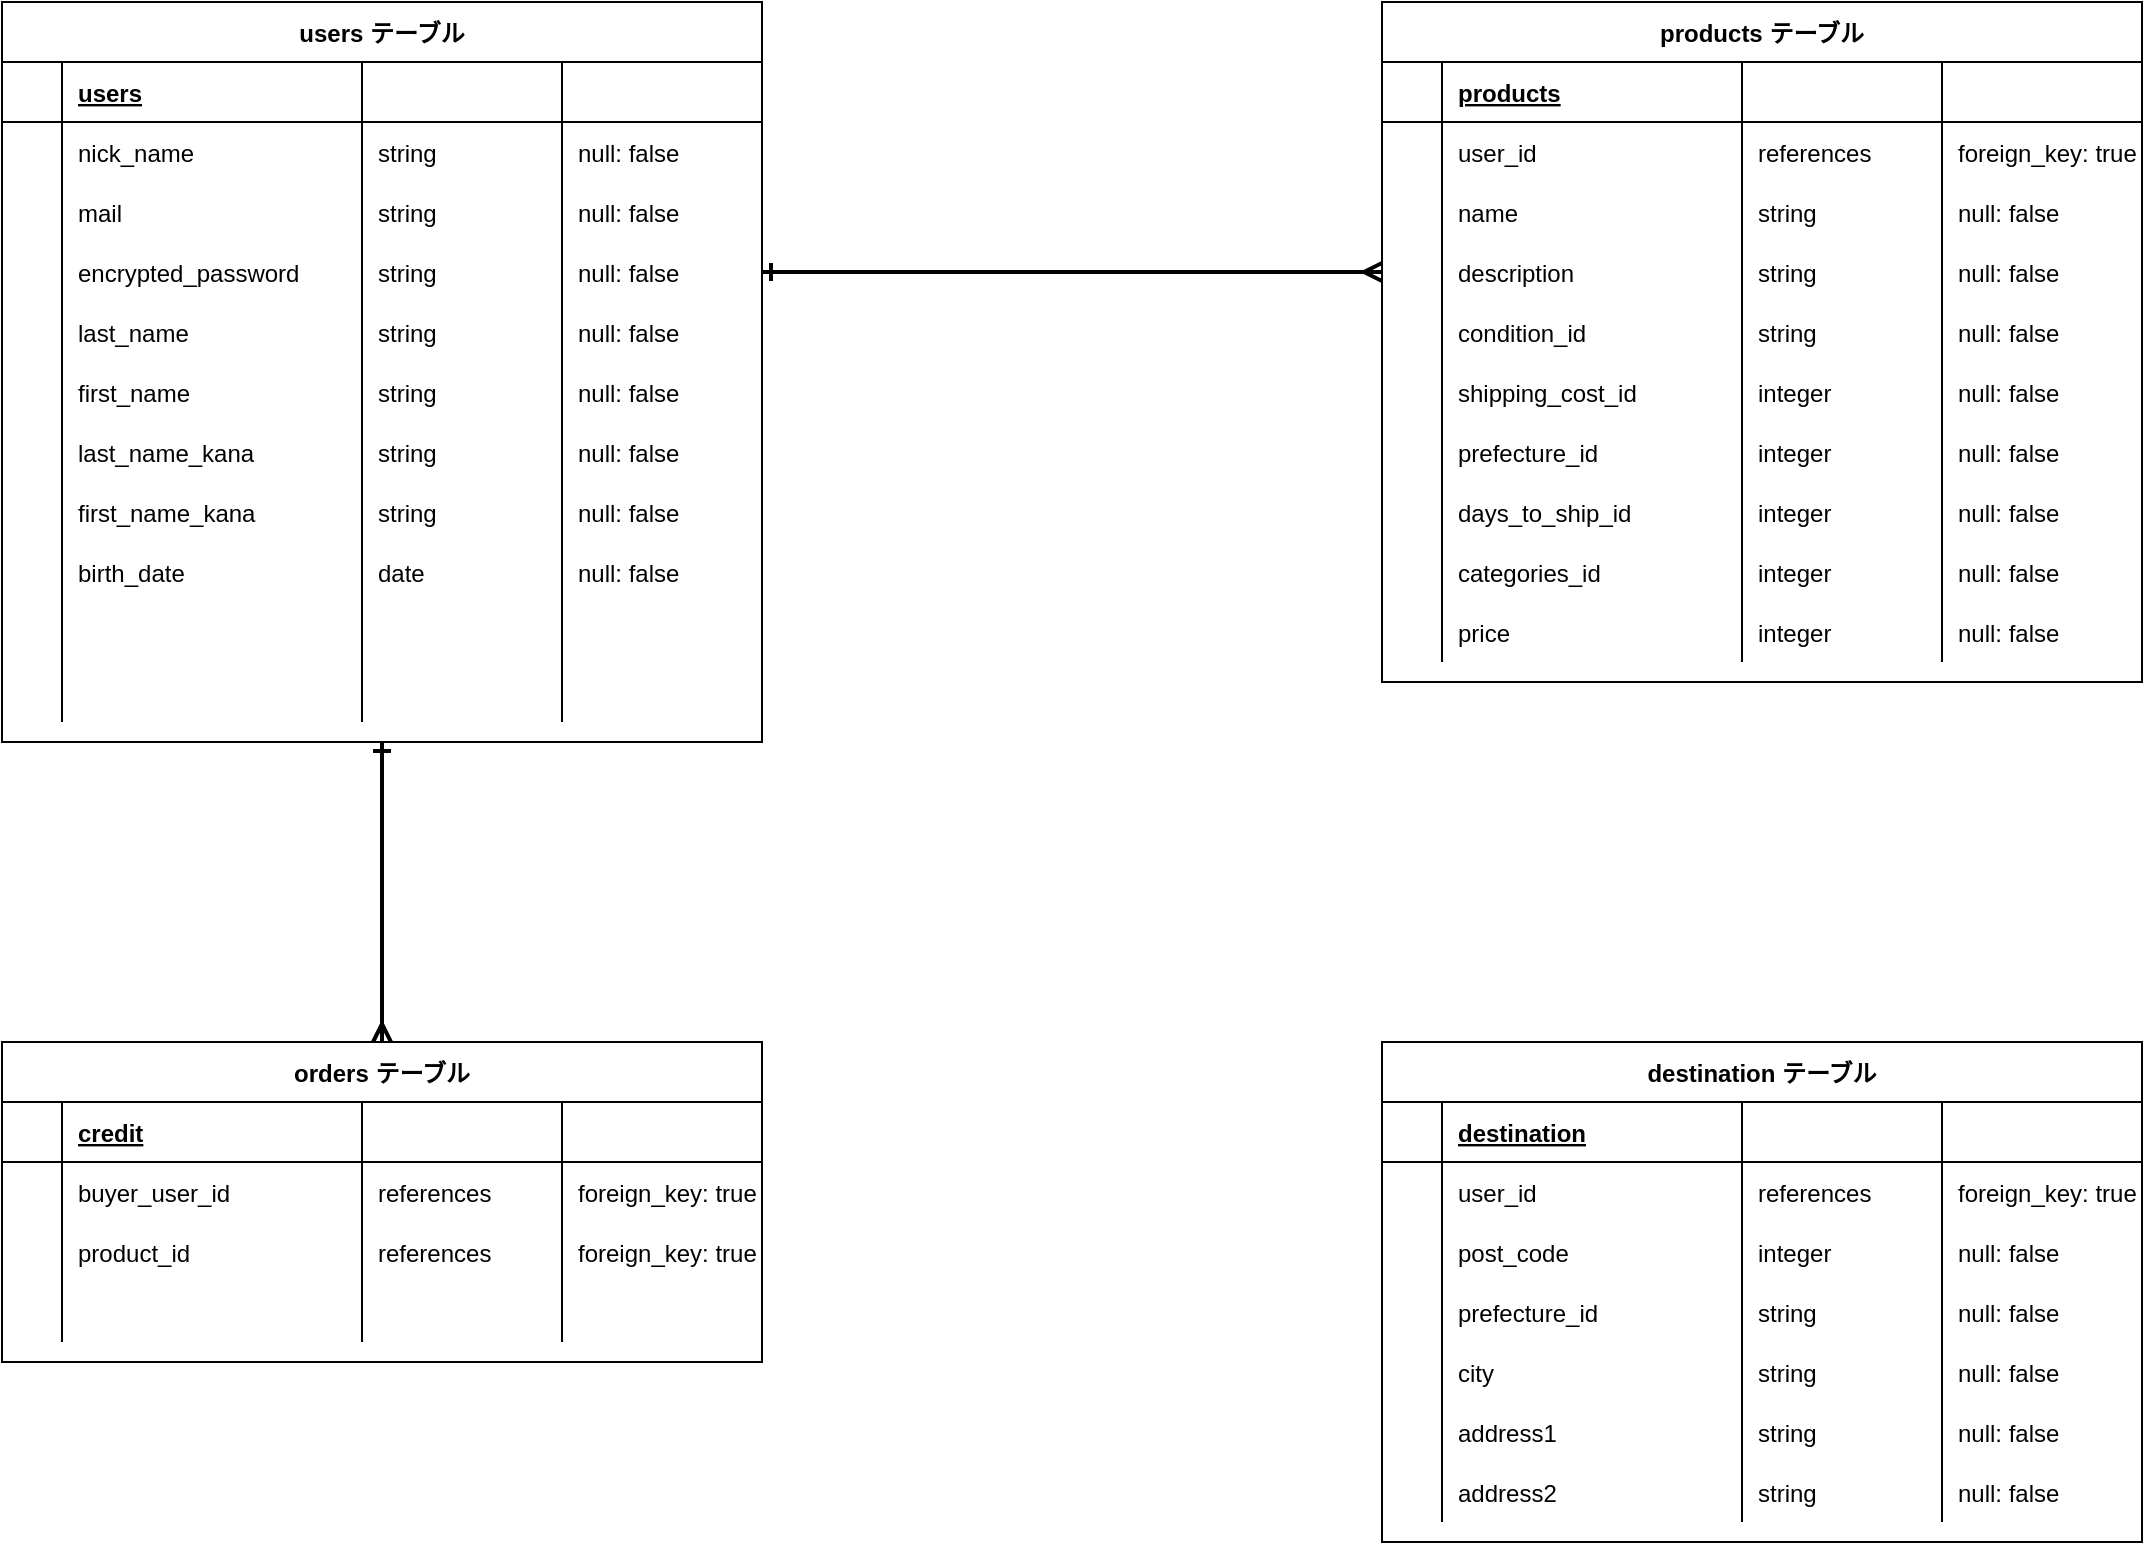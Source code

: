 <mxfile>
    <diagram id="SxjRO-C2FkMTkfSQ5qTe" name="ページ1">
        <mxGraphModel dx="1208" dy="860" grid="1" gridSize="10" guides="1" tooltips="1" connect="1" arrows="1" fold="1" page="1" pageScale="1" pageWidth="827" pageHeight="1169" math="0" shadow="0">
            <root>
                <mxCell id="0"/>
                <mxCell id="1" parent="0"/>
                <mxCell id="294" style="edgeStyle=orthogonalEdgeStyle;rounded=0;orthogonalLoop=1;jettySize=auto;html=1;entryX=0.5;entryY=0;entryDx=0;entryDy=0;startArrow=ERone;startFill=0;endArrow=ERmany;endFill=0;strokeWidth=2;fontColor=#f0f0f0;" edge="1" parent="1" source="59" target="235">
                    <mxGeometry relative="1" as="geometry"/>
                </mxCell>
                <mxCell id="59" value="users テーブル" style="shape=table;startSize=30;container=1;collapsible=1;childLayout=tableLayout;fixedRows=1;rowLines=0;fontStyle=1;align=center;resizeLast=1;" vertex="1" parent="1">
                    <mxGeometry x="40" y="40" width="380" height="370" as="geometry"/>
                </mxCell>
                <mxCell id="60" value="" style="shape=partialRectangle;collapsible=0;dropTarget=0;pointerEvents=0;fillColor=none;top=0;left=0;bottom=1;right=0;points=[[0,0.5],[1,0.5]];portConstraint=eastwest;" vertex="1" parent="59">
                    <mxGeometry y="30" width="380" height="30" as="geometry"/>
                </mxCell>
                <mxCell id="61" value="" style="shape=partialRectangle;connectable=0;fillColor=none;top=0;left=0;bottom=0;right=0;fontStyle=1;overflow=hidden;" vertex="1" parent="60">
                    <mxGeometry width="30" height="30" as="geometry"/>
                </mxCell>
                <mxCell id="62" value="users" style="shape=partialRectangle;connectable=0;fillColor=none;top=0;left=0;bottom=0;right=0;align=left;spacingLeft=6;fontStyle=5;overflow=hidden;" vertex="1" parent="60">
                    <mxGeometry x="30" width="150" height="30" as="geometry"/>
                </mxCell>
                <mxCell id="99" style="shape=partialRectangle;connectable=0;fillColor=none;top=0;left=0;bottom=0;right=0;align=left;spacingLeft=6;fontStyle=5;overflow=hidden;" vertex="1" parent="60">
                    <mxGeometry x="180" width="100" height="30" as="geometry"/>
                </mxCell>
                <mxCell id="112" style="shape=partialRectangle;connectable=0;fillColor=none;top=0;left=0;bottom=0;right=0;align=left;spacingLeft=6;fontStyle=5;overflow=hidden;" vertex="1" parent="60">
                    <mxGeometry x="280" width="100" height="30" as="geometry"/>
                </mxCell>
                <mxCell id="63" value="" style="shape=partialRectangle;collapsible=0;dropTarget=0;pointerEvents=0;fillColor=none;top=0;left=0;bottom=0;right=0;points=[[0,0.5],[1,0.5]];portConstraint=eastwest;" vertex="1" parent="59">
                    <mxGeometry y="60" width="380" height="30" as="geometry"/>
                </mxCell>
                <mxCell id="64" value="" style="shape=partialRectangle;connectable=0;fillColor=none;top=0;left=0;bottom=0;right=0;editable=1;overflow=hidden;" vertex="1" parent="63">
                    <mxGeometry width="30" height="30" as="geometry"/>
                </mxCell>
                <mxCell id="65" value="nick_name" style="shape=partialRectangle;connectable=0;fillColor=none;top=0;left=0;bottom=0;right=0;align=left;spacingLeft=6;overflow=hidden;" vertex="1" parent="63">
                    <mxGeometry x="30" width="150" height="30" as="geometry"/>
                </mxCell>
                <mxCell id="100" value="string" style="shape=partialRectangle;connectable=0;fillColor=none;top=0;left=0;bottom=0;right=0;align=left;spacingLeft=6;overflow=hidden;" vertex="1" parent="63">
                    <mxGeometry x="180" width="100" height="30" as="geometry"/>
                </mxCell>
                <mxCell id="113" value="null: false" style="shape=partialRectangle;connectable=0;fillColor=none;top=0;left=0;bottom=0;right=0;align=left;spacingLeft=6;overflow=hidden;" vertex="1" parent="63">
                    <mxGeometry x="280" width="100" height="30" as="geometry"/>
                </mxCell>
                <mxCell id="66" value="" style="shape=partialRectangle;collapsible=0;dropTarget=0;pointerEvents=0;fillColor=none;top=0;left=0;bottom=0;right=0;points=[[0,0.5],[1,0.5]];portConstraint=eastwest;" vertex="1" parent="59">
                    <mxGeometry y="90" width="380" height="30" as="geometry"/>
                </mxCell>
                <mxCell id="67" value="" style="shape=partialRectangle;connectable=0;fillColor=none;top=0;left=0;bottom=0;right=0;editable=1;overflow=hidden;" vertex="1" parent="66">
                    <mxGeometry width="30" height="30" as="geometry"/>
                </mxCell>
                <mxCell id="68" value="mail" style="shape=partialRectangle;connectable=0;fillColor=none;top=0;left=0;bottom=0;right=0;align=left;spacingLeft=6;overflow=hidden;" vertex="1" parent="66">
                    <mxGeometry x="30" width="150" height="30" as="geometry"/>
                </mxCell>
                <mxCell id="101" value="string" style="shape=partialRectangle;connectable=0;fillColor=none;top=0;left=0;bottom=0;right=0;align=left;spacingLeft=6;overflow=hidden;" vertex="1" parent="66">
                    <mxGeometry x="180" width="100" height="30" as="geometry"/>
                </mxCell>
                <mxCell id="114" value="null: false" style="shape=partialRectangle;connectable=0;fillColor=none;top=0;left=0;bottom=0;right=0;align=left;spacingLeft=6;overflow=hidden;" vertex="1" parent="66">
                    <mxGeometry x="280" width="100" height="30" as="geometry"/>
                </mxCell>
                <mxCell id="69" value="" style="shape=partialRectangle;collapsible=0;dropTarget=0;pointerEvents=0;fillColor=none;top=0;left=0;bottom=0;right=0;points=[[0,0.5],[1,0.5]];portConstraint=eastwest;" vertex="1" parent="59">
                    <mxGeometry y="120" width="380" height="30" as="geometry"/>
                </mxCell>
                <mxCell id="70" value="" style="shape=partialRectangle;connectable=0;fillColor=none;top=0;left=0;bottom=0;right=0;editable=1;overflow=hidden;" vertex="1" parent="69">
                    <mxGeometry width="30" height="30" as="geometry"/>
                </mxCell>
                <mxCell id="71" value="encrypted_password" style="shape=partialRectangle;connectable=0;fillColor=none;top=0;left=0;bottom=0;right=0;align=left;spacingLeft=6;overflow=hidden;" vertex="1" parent="69">
                    <mxGeometry x="30" width="150" height="30" as="geometry"/>
                </mxCell>
                <mxCell id="102" value="string" style="shape=partialRectangle;connectable=0;fillColor=none;top=0;left=0;bottom=0;right=0;align=left;spacingLeft=6;overflow=hidden;" vertex="1" parent="69">
                    <mxGeometry x="180" width="100" height="30" as="geometry"/>
                </mxCell>
                <mxCell id="115" value="null: false" style="shape=partialRectangle;connectable=0;fillColor=none;top=0;left=0;bottom=0;right=0;align=left;spacingLeft=6;overflow=hidden;" vertex="1" parent="69">
                    <mxGeometry x="280" width="100" height="30" as="geometry"/>
                </mxCell>
                <mxCell id="72" style="shape=partialRectangle;collapsible=0;dropTarget=0;pointerEvents=0;fillColor=none;top=0;left=0;bottom=0;right=0;points=[[0,0.5],[1,0.5]];portConstraint=eastwest;" vertex="1" parent="59">
                    <mxGeometry y="150" width="380" height="30" as="geometry"/>
                </mxCell>
                <mxCell id="73" style="shape=partialRectangle;connectable=0;fillColor=none;top=0;left=0;bottom=0;right=0;editable=1;overflow=hidden;" vertex="1" parent="72">
                    <mxGeometry width="30" height="30" as="geometry"/>
                </mxCell>
                <mxCell id="74" value="last_name" style="shape=partialRectangle;connectable=0;top=0;left=0;bottom=0;right=0;align=left;spacingLeft=6;overflow=hidden;labelBackgroundColor=none;fillColor=none;" vertex="1" parent="72">
                    <mxGeometry x="30" width="150" height="30" as="geometry"/>
                </mxCell>
                <mxCell id="103" value="string" style="shape=partialRectangle;connectable=0;fillColor=none;top=0;left=0;bottom=0;right=0;align=left;spacingLeft=6;overflow=hidden;" vertex="1" parent="72">
                    <mxGeometry x="180" width="100" height="30" as="geometry"/>
                </mxCell>
                <mxCell id="116" value="null: false" style="shape=partialRectangle;connectable=0;fillColor=none;top=0;left=0;bottom=0;right=0;align=left;spacingLeft=6;overflow=hidden;" vertex="1" parent="72">
                    <mxGeometry x="280" width="100" height="30" as="geometry"/>
                </mxCell>
                <mxCell id="75" style="shape=partialRectangle;collapsible=0;dropTarget=0;pointerEvents=0;fillColor=none;top=0;left=0;bottom=0;right=0;points=[[0,0.5],[1,0.5]];portConstraint=eastwest;" vertex="1" parent="59">
                    <mxGeometry y="180" width="380" height="30" as="geometry"/>
                </mxCell>
                <mxCell id="76" style="shape=partialRectangle;connectable=0;fillColor=none;top=0;left=0;bottom=0;right=0;editable=1;overflow=hidden;" vertex="1" parent="75">
                    <mxGeometry width="30" height="30" as="geometry"/>
                </mxCell>
                <mxCell id="77" value="first_name" style="shape=partialRectangle;connectable=0;fillColor=none;top=0;left=0;bottom=0;right=0;align=left;spacingLeft=6;overflow=hidden;" vertex="1" parent="75">
                    <mxGeometry x="30" width="150" height="30" as="geometry"/>
                </mxCell>
                <mxCell id="104" value="string" style="shape=partialRectangle;connectable=0;fillColor=none;top=0;left=0;bottom=0;right=0;align=left;spacingLeft=6;overflow=hidden;" vertex="1" parent="75">
                    <mxGeometry x="180" width="100" height="30" as="geometry"/>
                </mxCell>
                <mxCell id="117" value="null: false" style="shape=partialRectangle;connectable=0;fillColor=none;top=0;left=0;bottom=0;right=0;align=left;spacingLeft=6;overflow=hidden;" vertex="1" parent="75">
                    <mxGeometry x="280" width="100" height="30" as="geometry"/>
                </mxCell>
                <mxCell id="78" style="shape=partialRectangle;collapsible=0;dropTarget=0;pointerEvents=0;fillColor=none;top=0;left=0;bottom=0;right=0;points=[[0,0.5],[1,0.5]];portConstraint=eastwest;" vertex="1" parent="59">
                    <mxGeometry y="210" width="380" height="30" as="geometry"/>
                </mxCell>
                <mxCell id="79" style="shape=partialRectangle;connectable=0;fillColor=none;top=0;left=0;bottom=0;right=0;editable=1;overflow=hidden;" vertex="1" parent="78">
                    <mxGeometry width="30" height="30" as="geometry"/>
                </mxCell>
                <mxCell id="80" value="last_name_kana" style="shape=partialRectangle;connectable=0;fillColor=none;top=0;left=0;bottom=0;right=0;align=left;spacingLeft=6;overflow=hidden;" vertex="1" parent="78">
                    <mxGeometry x="30" width="150" height="30" as="geometry"/>
                </mxCell>
                <mxCell id="105" value="string" style="shape=partialRectangle;connectable=0;fillColor=none;top=0;left=0;bottom=0;right=0;align=left;spacingLeft=6;overflow=hidden;" vertex="1" parent="78">
                    <mxGeometry x="180" width="100" height="30" as="geometry"/>
                </mxCell>
                <mxCell id="118" value="null: false" style="shape=partialRectangle;connectable=0;fillColor=none;top=0;left=0;bottom=0;right=0;align=left;spacingLeft=6;overflow=hidden;" vertex="1" parent="78">
                    <mxGeometry x="280" width="100" height="30" as="geometry"/>
                </mxCell>
                <mxCell id="81" style="shape=partialRectangle;collapsible=0;dropTarget=0;pointerEvents=0;fillColor=none;top=0;left=0;bottom=0;right=0;points=[[0,0.5],[1,0.5]];portConstraint=eastwest;" vertex="1" parent="59">
                    <mxGeometry y="240" width="380" height="30" as="geometry"/>
                </mxCell>
                <mxCell id="82" style="shape=partialRectangle;connectable=0;fillColor=none;top=0;left=0;bottom=0;right=0;editable=1;overflow=hidden;" vertex="1" parent="81">
                    <mxGeometry width="30" height="30" as="geometry"/>
                </mxCell>
                <mxCell id="83" value="first_name_kana" style="shape=partialRectangle;connectable=0;fillColor=none;top=0;left=0;bottom=0;right=0;align=left;spacingLeft=6;overflow=hidden;" vertex="1" parent="81">
                    <mxGeometry x="30" width="150" height="30" as="geometry"/>
                </mxCell>
                <mxCell id="106" value="string" style="shape=partialRectangle;connectable=0;fillColor=none;top=0;left=0;bottom=0;right=0;align=left;spacingLeft=6;overflow=hidden;" vertex="1" parent="81">
                    <mxGeometry x="180" width="100" height="30" as="geometry"/>
                </mxCell>
                <mxCell id="119" value="null: false" style="shape=partialRectangle;connectable=0;fillColor=none;top=0;left=0;bottom=0;right=0;align=left;spacingLeft=6;overflow=hidden;" vertex="1" parent="81">
                    <mxGeometry x="280" width="100" height="30" as="geometry"/>
                </mxCell>
                <mxCell id="84" style="shape=partialRectangle;collapsible=0;dropTarget=0;pointerEvents=0;fillColor=none;top=0;left=0;bottom=0;right=0;points=[[0,0.5],[1,0.5]];portConstraint=eastwest;" vertex="1" parent="59">
                    <mxGeometry y="270" width="380" height="30" as="geometry"/>
                </mxCell>
                <mxCell id="85" style="shape=partialRectangle;connectable=0;fillColor=none;top=0;left=0;bottom=0;right=0;editable=1;overflow=hidden;" vertex="1" parent="84">
                    <mxGeometry width="30" height="30" as="geometry"/>
                </mxCell>
                <mxCell id="86" value="birth_date" style="shape=partialRectangle;connectable=0;fillColor=none;top=0;left=0;bottom=0;right=0;align=left;spacingLeft=6;overflow=hidden;" vertex="1" parent="84">
                    <mxGeometry x="30" width="150" height="30" as="geometry"/>
                </mxCell>
                <mxCell id="107" value="date" style="shape=partialRectangle;connectable=0;fillColor=none;top=0;left=0;bottom=0;right=0;align=left;spacingLeft=6;overflow=hidden;" vertex="1" parent="84">
                    <mxGeometry x="180" width="100" height="30" as="geometry"/>
                </mxCell>
                <mxCell id="120" value="null: false" style="shape=partialRectangle;connectable=0;fillColor=none;top=0;left=0;bottom=0;right=0;align=left;spacingLeft=6;overflow=hidden;" vertex="1" parent="84">
                    <mxGeometry x="280" width="100" height="30" as="geometry"/>
                </mxCell>
                <mxCell id="87" style="shape=partialRectangle;collapsible=0;dropTarget=0;pointerEvents=0;fillColor=none;top=0;left=0;bottom=0;right=0;points=[[0,0.5],[1,0.5]];portConstraint=eastwest;" vertex="1" parent="59">
                    <mxGeometry y="300" width="380" height="30" as="geometry"/>
                </mxCell>
                <mxCell id="88" style="shape=partialRectangle;connectable=0;fillColor=none;top=0;left=0;bottom=0;right=0;editable=1;overflow=hidden;" vertex="1" parent="87">
                    <mxGeometry width="30" height="30" as="geometry"/>
                </mxCell>
                <mxCell id="89" value="" style="shape=partialRectangle;connectable=0;fillColor=none;top=0;left=0;bottom=0;right=0;align=left;spacingLeft=6;overflow=hidden;" vertex="1" parent="87">
                    <mxGeometry x="30" width="150" height="30" as="geometry"/>
                </mxCell>
                <mxCell id="108" value="" style="shape=partialRectangle;connectable=0;fillColor=none;top=0;left=0;bottom=0;right=0;align=left;spacingLeft=6;overflow=hidden;" vertex="1" parent="87">
                    <mxGeometry x="180" width="100" height="30" as="geometry"/>
                </mxCell>
                <mxCell id="121" value="" style="shape=partialRectangle;connectable=0;fillColor=none;top=0;left=0;bottom=0;right=0;align=left;spacingLeft=6;overflow=hidden;" vertex="1" parent="87">
                    <mxGeometry x="280" width="100" height="30" as="geometry"/>
                </mxCell>
                <mxCell id="90" style="shape=partialRectangle;collapsible=0;dropTarget=0;pointerEvents=0;fillColor=none;top=0;left=0;bottom=0;right=0;points=[[0,0.5],[1,0.5]];portConstraint=eastwest;" vertex="1" parent="59">
                    <mxGeometry y="330" width="380" height="30" as="geometry"/>
                </mxCell>
                <mxCell id="91" style="shape=partialRectangle;connectable=0;fillColor=none;top=0;left=0;bottom=0;right=0;editable=1;overflow=hidden;" vertex="1" parent="90">
                    <mxGeometry width="30" height="30" as="geometry"/>
                </mxCell>
                <mxCell id="92" value="" style="shape=partialRectangle;connectable=0;fillColor=none;top=0;left=0;bottom=0;right=0;align=left;spacingLeft=6;overflow=hidden;labelBorderColor=none;" vertex="1" parent="90">
                    <mxGeometry x="30" width="150" height="30" as="geometry"/>
                </mxCell>
                <mxCell id="109" value="" style="shape=partialRectangle;connectable=0;fillColor=none;top=0;left=0;bottom=0;right=0;align=left;spacingLeft=6;overflow=hidden;" vertex="1" parent="90">
                    <mxGeometry x="180" width="100" height="30" as="geometry"/>
                </mxCell>
                <mxCell id="122" value="" style="shape=partialRectangle;connectable=0;fillColor=none;top=0;left=0;bottom=0;right=0;align=left;spacingLeft=6;overflow=hidden;" vertex="1" parent="90">
                    <mxGeometry x="280" width="100" height="30" as="geometry"/>
                </mxCell>
                <mxCell id="123" value="products テーブル" style="shape=table;startSize=30;container=1;collapsible=1;childLayout=tableLayout;fixedRows=1;rowLines=0;fontStyle=1;align=center;resizeLast=1;swimlaneFillColor=none;fillColor=none;perimeterSpacing=0;" vertex="1" parent="1">
                    <mxGeometry x="730" y="40" width="380" height="340" as="geometry"/>
                </mxCell>
                <mxCell id="124" value="" style="shape=partialRectangle;collapsible=0;dropTarget=0;pointerEvents=0;fillColor=none;top=0;left=0;bottom=1;right=0;points=[[0,0.5],[1,0.5]];portConstraint=eastwest;" vertex="1" parent="123">
                    <mxGeometry y="30" width="380" height="30" as="geometry"/>
                </mxCell>
                <mxCell id="125" value="" style="shape=partialRectangle;connectable=0;fillColor=none;top=0;left=0;bottom=0;right=0;fontStyle=1;overflow=hidden;" vertex="1" parent="124">
                    <mxGeometry width="30" height="30" as="geometry"/>
                </mxCell>
                <mxCell id="126" value="products" style="shape=partialRectangle;connectable=0;fillColor=none;top=0;left=0;bottom=0;right=0;align=left;spacingLeft=6;fontStyle=5;overflow=hidden;" vertex="1" parent="124">
                    <mxGeometry x="30" width="150" height="30" as="geometry"/>
                </mxCell>
                <mxCell id="127" style="shape=partialRectangle;connectable=0;fillColor=none;top=0;left=0;bottom=0;right=0;align=left;spacingLeft=6;fontStyle=5;overflow=hidden;" vertex="1" parent="124">
                    <mxGeometry x="180" width="100" height="30" as="geometry"/>
                </mxCell>
                <mxCell id="128" style="shape=partialRectangle;connectable=0;fillColor=none;top=0;left=0;bottom=0;right=0;align=left;spacingLeft=6;fontStyle=5;overflow=hidden;" vertex="1" parent="124">
                    <mxGeometry x="280" width="100" height="30" as="geometry"/>
                </mxCell>
                <mxCell id="129" value="" style="shape=partialRectangle;collapsible=0;dropTarget=0;pointerEvents=0;fillColor=none;top=0;left=0;bottom=0;right=0;points=[[0,0.5],[1,0.5]];portConstraint=eastwest;" vertex="1" parent="123">
                    <mxGeometry y="60" width="380" height="30" as="geometry"/>
                </mxCell>
                <mxCell id="130" value="" style="shape=partialRectangle;connectable=0;fillColor=none;top=0;left=0;bottom=0;right=0;editable=1;overflow=hidden;" vertex="1" parent="129">
                    <mxGeometry width="30" height="30" as="geometry"/>
                </mxCell>
                <mxCell id="131" value="user_id" style="shape=partialRectangle;connectable=0;fillColor=none;top=0;left=0;bottom=0;right=0;align=left;spacingLeft=6;overflow=hidden;" vertex="1" parent="129">
                    <mxGeometry x="30" width="150" height="30" as="geometry"/>
                </mxCell>
                <mxCell id="132" value="references" style="shape=partialRectangle;connectable=0;fillColor=none;top=0;left=0;bottom=0;right=0;align=left;spacingLeft=6;overflow=hidden;" vertex="1" parent="129">
                    <mxGeometry x="180" width="100" height="30" as="geometry"/>
                </mxCell>
                <mxCell id="133" value="foreign_key: true" style="shape=partialRectangle;connectable=0;fillColor=none;top=0;left=0;bottom=0;right=0;align=left;spacingLeft=6;overflow=hidden;" vertex="1" parent="129">
                    <mxGeometry x="280" width="100" height="30" as="geometry"/>
                </mxCell>
                <mxCell id="134" value="" style="shape=partialRectangle;collapsible=0;dropTarget=0;pointerEvents=0;fillColor=none;top=0;left=0;bottom=0;right=0;points=[[0,0.5],[1,0.5]];portConstraint=eastwest;" vertex="1" parent="123">
                    <mxGeometry y="90" width="380" height="30" as="geometry"/>
                </mxCell>
                <mxCell id="135" value="" style="shape=partialRectangle;connectable=0;fillColor=none;top=0;left=0;bottom=0;right=0;editable=1;overflow=hidden;" vertex="1" parent="134">
                    <mxGeometry width="30" height="30" as="geometry"/>
                </mxCell>
                <mxCell id="136" value="name" style="shape=partialRectangle;connectable=0;fillColor=none;top=0;left=0;bottom=0;right=0;align=left;spacingLeft=6;overflow=hidden;" vertex="1" parent="134">
                    <mxGeometry x="30" width="150" height="30" as="geometry"/>
                </mxCell>
                <mxCell id="137" value="string" style="shape=partialRectangle;connectable=0;fillColor=none;top=0;left=0;bottom=0;right=0;align=left;spacingLeft=6;overflow=hidden;" vertex="1" parent="134">
                    <mxGeometry x="180" width="100" height="30" as="geometry"/>
                </mxCell>
                <mxCell id="138" value="null: false" style="shape=partialRectangle;connectable=0;fillColor=none;top=0;left=0;bottom=0;right=0;align=left;spacingLeft=6;overflow=hidden;" vertex="1" parent="134">
                    <mxGeometry x="280" width="100" height="30" as="geometry"/>
                </mxCell>
                <mxCell id="139" value="" style="shape=partialRectangle;collapsible=0;dropTarget=0;pointerEvents=0;fillColor=none;top=0;left=0;bottom=0;right=0;points=[[0,0.5],[1,0.5]];portConstraint=eastwest;" vertex="1" parent="123">
                    <mxGeometry y="120" width="380" height="30" as="geometry"/>
                </mxCell>
                <mxCell id="140" value="" style="shape=partialRectangle;connectable=0;fillColor=none;top=0;left=0;bottom=0;right=0;editable=1;overflow=hidden;" vertex="1" parent="139">
                    <mxGeometry width="30" height="30" as="geometry"/>
                </mxCell>
                <mxCell id="141" value="description" style="shape=partialRectangle;connectable=0;fillColor=none;top=0;left=0;bottom=0;right=0;align=left;spacingLeft=6;overflow=hidden;" vertex="1" parent="139">
                    <mxGeometry x="30" width="150" height="30" as="geometry"/>
                </mxCell>
                <mxCell id="142" value="string" style="shape=partialRectangle;connectable=0;fillColor=none;top=0;left=0;bottom=0;right=0;align=left;spacingLeft=6;overflow=hidden;" vertex="1" parent="139">
                    <mxGeometry x="180" width="100" height="30" as="geometry"/>
                </mxCell>
                <mxCell id="143" value="null: false" style="shape=partialRectangle;connectable=0;fillColor=none;top=0;left=0;bottom=0;right=0;align=left;spacingLeft=6;overflow=hidden;" vertex="1" parent="139">
                    <mxGeometry x="280" width="100" height="30" as="geometry"/>
                </mxCell>
                <mxCell id="144" style="shape=partialRectangle;collapsible=0;dropTarget=0;pointerEvents=0;fillColor=none;top=0;left=0;bottom=0;right=0;points=[[0,0.5],[1,0.5]];portConstraint=eastwest;" vertex="1" parent="123">
                    <mxGeometry y="150" width="380" height="30" as="geometry"/>
                </mxCell>
                <mxCell id="145" style="shape=partialRectangle;connectable=0;fillColor=none;top=0;left=0;bottom=0;right=0;editable=1;overflow=hidden;" vertex="1" parent="144">
                    <mxGeometry width="30" height="30" as="geometry"/>
                </mxCell>
                <mxCell id="146" value="condition_id" style="shape=partialRectangle;connectable=0;top=0;left=0;bottom=0;right=0;align=left;spacingLeft=6;overflow=hidden;labelBackgroundColor=none;fillColor=none;" vertex="1" parent="144">
                    <mxGeometry x="30" width="150" height="30" as="geometry"/>
                </mxCell>
                <mxCell id="147" value="string" style="shape=partialRectangle;connectable=0;fillColor=none;top=0;left=0;bottom=0;right=0;align=left;spacingLeft=6;overflow=hidden;" vertex="1" parent="144">
                    <mxGeometry x="180" width="100" height="30" as="geometry"/>
                </mxCell>
                <mxCell id="148" value="null: false" style="shape=partialRectangle;connectable=0;fillColor=none;top=0;left=0;bottom=0;right=0;align=left;spacingLeft=6;overflow=hidden;" vertex="1" parent="144">
                    <mxGeometry x="280" width="100" height="30" as="geometry"/>
                </mxCell>
                <mxCell id="149" style="shape=partialRectangle;collapsible=0;dropTarget=0;pointerEvents=0;fillColor=none;top=0;left=0;bottom=0;right=0;points=[[0,0.5],[1,0.5]];portConstraint=eastwest;" vertex="1" parent="123">
                    <mxGeometry y="180" width="380" height="30" as="geometry"/>
                </mxCell>
                <mxCell id="150" style="shape=partialRectangle;connectable=0;fillColor=none;top=0;left=0;bottom=0;right=0;editable=1;overflow=hidden;" vertex="1" parent="149">
                    <mxGeometry width="30" height="30" as="geometry"/>
                </mxCell>
                <mxCell id="151" value="shipping_cost_id" style="shape=partialRectangle;connectable=0;fillColor=none;top=0;left=0;bottom=0;right=0;align=left;spacingLeft=6;overflow=hidden;" vertex="1" parent="149">
                    <mxGeometry x="30" width="150" height="30" as="geometry"/>
                </mxCell>
                <mxCell id="152" value="integer" style="shape=partialRectangle;connectable=0;fillColor=none;top=0;left=0;bottom=0;right=0;align=left;spacingLeft=6;overflow=hidden;" vertex="1" parent="149">
                    <mxGeometry x="180" width="100" height="30" as="geometry"/>
                </mxCell>
                <mxCell id="153" value="null: false" style="shape=partialRectangle;connectable=0;fillColor=none;top=0;left=0;bottom=0;right=0;align=left;spacingLeft=6;overflow=hidden;" vertex="1" parent="149">
                    <mxGeometry x="280" width="100" height="30" as="geometry"/>
                </mxCell>
                <mxCell id="154" style="shape=partialRectangle;collapsible=0;dropTarget=0;pointerEvents=0;fillColor=none;top=0;left=0;bottom=0;right=0;points=[[0,0.5],[1,0.5]];portConstraint=eastwest;" vertex="1" parent="123">
                    <mxGeometry y="210" width="380" height="30" as="geometry"/>
                </mxCell>
                <mxCell id="155" style="shape=partialRectangle;connectable=0;fillColor=none;top=0;left=0;bottom=0;right=0;editable=1;overflow=hidden;" vertex="1" parent="154">
                    <mxGeometry width="30" height="30" as="geometry"/>
                </mxCell>
                <mxCell id="156" value="prefecture_id" style="shape=partialRectangle;connectable=0;fillColor=none;top=0;left=0;bottom=0;right=0;align=left;spacingLeft=6;overflow=hidden;" vertex="1" parent="154">
                    <mxGeometry x="30" width="150" height="30" as="geometry"/>
                </mxCell>
                <mxCell id="157" value="integer" style="shape=partialRectangle;connectable=0;fillColor=none;top=0;left=0;bottom=0;right=0;align=left;spacingLeft=6;overflow=hidden;" vertex="1" parent="154">
                    <mxGeometry x="180" width="100" height="30" as="geometry"/>
                </mxCell>
                <mxCell id="158" value="null: false" style="shape=partialRectangle;connectable=0;fillColor=none;top=0;left=0;bottom=0;right=0;align=left;spacingLeft=6;overflow=hidden;" vertex="1" parent="154">
                    <mxGeometry x="280" width="100" height="30" as="geometry"/>
                </mxCell>
                <mxCell id="159" style="shape=partialRectangle;collapsible=0;dropTarget=0;pointerEvents=0;fillColor=none;top=0;left=0;bottom=0;right=0;points=[[0,0.5],[1,0.5]];portConstraint=eastwest;" vertex="1" parent="123">
                    <mxGeometry y="240" width="380" height="30" as="geometry"/>
                </mxCell>
                <mxCell id="160" style="shape=partialRectangle;connectable=0;fillColor=none;top=0;left=0;bottom=0;right=0;editable=1;overflow=hidden;" vertex="1" parent="159">
                    <mxGeometry width="30" height="30" as="geometry"/>
                </mxCell>
                <mxCell id="161" value="days_to_ship_id" style="shape=partialRectangle;connectable=0;fillColor=none;top=0;left=0;bottom=0;right=0;align=left;spacingLeft=6;overflow=hidden;" vertex="1" parent="159">
                    <mxGeometry x="30" width="150" height="30" as="geometry"/>
                </mxCell>
                <mxCell id="162" value="integer" style="shape=partialRectangle;connectable=0;fillColor=none;top=0;left=0;bottom=0;right=0;align=left;spacingLeft=6;overflow=hidden;" vertex="1" parent="159">
                    <mxGeometry x="180" width="100" height="30" as="geometry"/>
                </mxCell>
                <mxCell id="163" value="null: false" style="shape=partialRectangle;connectable=0;fillColor=none;top=0;left=0;bottom=0;right=0;align=left;spacingLeft=6;overflow=hidden;" vertex="1" parent="159">
                    <mxGeometry x="280" width="100" height="30" as="geometry"/>
                </mxCell>
                <mxCell id="298" style="shape=partialRectangle;collapsible=0;dropTarget=0;pointerEvents=0;fillColor=none;top=0;left=0;bottom=0;right=0;points=[[0,0.5],[1,0.5]];portConstraint=eastwest;" vertex="1" parent="123">
                    <mxGeometry y="270" width="380" height="30" as="geometry"/>
                </mxCell>
                <mxCell id="299" style="shape=partialRectangle;connectable=0;fillColor=none;top=0;left=0;bottom=0;right=0;editable=1;overflow=hidden;" vertex="1" parent="298">
                    <mxGeometry width="30" height="30" as="geometry"/>
                </mxCell>
                <mxCell id="300" value="categories_id" style="shape=partialRectangle;connectable=0;fillColor=none;top=0;left=0;bottom=0;right=0;align=left;spacingLeft=6;overflow=hidden;" vertex="1" parent="298">
                    <mxGeometry x="30" width="150" height="30" as="geometry"/>
                </mxCell>
                <mxCell id="301" value="integer" style="shape=partialRectangle;connectable=0;fillColor=none;top=0;left=0;bottom=0;right=0;align=left;spacingLeft=6;overflow=hidden;" vertex="1" parent="298">
                    <mxGeometry x="180" width="100" height="30" as="geometry"/>
                </mxCell>
                <mxCell id="302" value="null: false" style="shape=partialRectangle;connectable=0;fillColor=none;top=0;left=0;bottom=0;right=0;align=left;spacingLeft=6;overflow=hidden;" vertex="1" parent="298">
                    <mxGeometry x="280" width="100" height="30" as="geometry"/>
                </mxCell>
                <mxCell id="164" style="shape=partialRectangle;collapsible=0;dropTarget=0;pointerEvents=0;fillColor=none;top=0;left=0;bottom=0;right=0;points=[[0,0.5],[1,0.5]];portConstraint=eastwest;" vertex="1" parent="123">
                    <mxGeometry y="300" width="380" height="30" as="geometry"/>
                </mxCell>
                <mxCell id="165" style="shape=partialRectangle;connectable=0;fillColor=none;top=0;left=0;bottom=0;right=0;editable=1;overflow=hidden;" vertex="1" parent="164">
                    <mxGeometry width="30" height="30" as="geometry"/>
                </mxCell>
                <mxCell id="166" value="price" style="shape=partialRectangle;connectable=0;fillColor=none;top=0;left=0;bottom=0;right=0;align=left;spacingLeft=6;overflow=hidden;" vertex="1" parent="164">
                    <mxGeometry x="30" width="150" height="30" as="geometry"/>
                </mxCell>
                <mxCell id="167" value="integer" style="shape=partialRectangle;connectable=0;fillColor=none;top=0;left=0;bottom=0;right=0;align=left;spacingLeft=6;overflow=hidden;" vertex="1" parent="164">
                    <mxGeometry x="180" width="100" height="30" as="geometry"/>
                </mxCell>
                <mxCell id="168" value="null: false" style="shape=partialRectangle;connectable=0;fillColor=none;top=0;left=0;bottom=0;right=0;align=left;spacingLeft=6;overflow=hidden;" vertex="1" parent="164">
                    <mxGeometry x="280" width="100" height="30" as="geometry"/>
                </mxCell>
                <mxCell id="189" value="destination テーブル" style="shape=table;startSize=30;container=1;collapsible=1;childLayout=tableLayout;fixedRows=1;rowLines=0;fontStyle=1;align=center;resizeLast=1;" vertex="1" parent="1">
                    <mxGeometry x="730" y="560" width="380" height="250" as="geometry"/>
                </mxCell>
                <mxCell id="190" value="" style="shape=partialRectangle;collapsible=0;dropTarget=0;pointerEvents=0;fillColor=none;top=0;left=0;bottom=1;right=0;points=[[0,0.5],[1,0.5]];portConstraint=eastwest;" vertex="1" parent="189">
                    <mxGeometry y="30" width="380" height="30" as="geometry"/>
                </mxCell>
                <mxCell id="191" value="" style="shape=partialRectangle;connectable=0;fillColor=none;top=0;left=0;bottom=0;right=0;fontStyle=1;overflow=hidden;" vertex="1" parent="190">
                    <mxGeometry width="30" height="30" as="geometry"/>
                </mxCell>
                <mxCell id="192" value="destination" style="shape=partialRectangle;connectable=0;fillColor=none;top=0;left=0;bottom=0;right=0;align=left;spacingLeft=6;fontStyle=5;overflow=hidden;" vertex="1" parent="190">
                    <mxGeometry x="30" width="150" height="30" as="geometry"/>
                </mxCell>
                <mxCell id="193" style="shape=partialRectangle;connectable=0;fillColor=none;top=0;left=0;bottom=0;right=0;align=left;spacingLeft=6;fontStyle=5;overflow=hidden;" vertex="1" parent="190">
                    <mxGeometry x="180" width="100" height="30" as="geometry"/>
                </mxCell>
                <mxCell id="194" style="shape=partialRectangle;connectable=0;fillColor=none;top=0;left=0;bottom=0;right=0;align=left;spacingLeft=6;fontStyle=5;overflow=hidden;" vertex="1" parent="190">
                    <mxGeometry x="280" width="100" height="30" as="geometry"/>
                </mxCell>
                <mxCell id="195" value="" style="shape=partialRectangle;collapsible=0;dropTarget=0;pointerEvents=0;fillColor=none;top=0;left=0;bottom=0;right=0;points=[[0,0.5],[1,0.5]];portConstraint=eastwest;" vertex="1" parent="189">
                    <mxGeometry y="60" width="380" height="30" as="geometry"/>
                </mxCell>
                <mxCell id="196" value="" style="shape=partialRectangle;connectable=0;fillColor=none;top=0;left=0;bottom=0;right=0;editable=1;overflow=hidden;" vertex="1" parent="195">
                    <mxGeometry width="30" height="30" as="geometry"/>
                </mxCell>
                <mxCell id="197" value="user_id" style="shape=partialRectangle;connectable=0;fillColor=none;top=0;left=0;bottom=0;right=0;align=left;spacingLeft=6;overflow=hidden;" vertex="1" parent="195">
                    <mxGeometry x="30" width="150" height="30" as="geometry"/>
                </mxCell>
                <mxCell id="198" value="references" style="shape=partialRectangle;connectable=0;fillColor=none;top=0;left=0;bottom=0;right=0;align=left;spacingLeft=6;overflow=hidden;" vertex="1" parent="195">
                    <mxGeometry x="180" width="100" height="30" as="geometry"/>
                </mxCell>
                <mxCell id="199" value="foreign_key: true" style="shape=partialRectangle;connectable=0;fillColor=none;top=0;left=0;bottom=0;right=0;align=left;spacingLeft=6;overflow=hidden;" vertex="1" parent="195">
                    <mxGeometry x="280" width="100" height="30" as="geometry"/>
                </mxCell>
                <mxCell id="210" style="shape=partialRectangle;collapsible=0;dropTarget=0;pointerEvents=0;fillColor=none;top=0;left=0;bottom=0;right=0;points=[[0,0.5],[1,0.5]];portConstraint=eastwest;" vertex="1" parent="189">
                    <mxGeometry y="90" width="380" height="30" as="geometry"/>
                </mxCell>
                <mxCell id="211" style="shape=partialRectangle;connectable=0;fillColor=none;top=0;left=0;bottom=0;right=0;editable=1;overflow=hidden;" vertex="1" parent="210">
                    <mxGeometry width="30" height="30" as="geometry"/>
                </mxCell>
                <mxCell id="212" value="post_code" style="shape=partialRectangle;connectable=0;top=0;left=0;bottom=0;right=0;align=left;spacingLeft=6;overflow=hidden;labelBackgroundColor=none;fillColor=none;" vertex="1" parent="210">
                    <mxGeometry x="30" width="150" height="30" as="geometry"/>
                </mxCell>
                <mxCell id="213" value="integer" style="shape=partialRectangle;connectable=0;fillColor=none;top=0;left=0;bottom=0;right=0;align=left;spacingLeft=6;overflow=hidden;" vertex="1" parent="210">
                    <mxGeometry x="180" width="100" height="30" as="geometry"/>
                </mxCell>
                <mxCell id="214" value="null: false" style="shape=partialRectangle;connectable=0;fillColor=none;top=0;left=0;bottom=0;right=0;align=left;spacingLeft=6;overflow=hidden;" vertex="1" parent="210">
                    <mxGeometry x="280" width="100" height="30" as="geometry"/>
                </mxCell>
                <mxCell id="215" style="shape=partialRectangle;collapsible=0;dropTarget=0;pointerEvents=0;fillColor=none;top=0;left=0;bottom=0;right=0;points=[[0,0.5],[1,0.5]];portConstraint=eastwest;" vertex="1" parent="189">
                    <mxGeometry y="120" width="380" height="30" as="geometry"/>
                </mxCell>
                <mxCell id="216" style="shape=partialRectangle;connectable=0;fillColor=none;top=0;left=0;bottom=0;right=0;editable=1;overflow=hidden;" vertex="1" parent="215">
                    <mxGeometry width="30" height="30" as="geometry"/>
                </mxCell>
                <mxCell id="217" value="prefecture_id" style="shape=partialRectangle;connectable=0;fillColor=none;top=0;left=0;bottom=0;right=0;align=left;spacingLeft=6;overflow=hidden;" vertex="1" parent="215">
                    <mxGeometry x="30" width="150" height="30" as="geometry"/>
                </mxCell>
                <mxCell id="218" value="string" style="shape=partialRectangle;connectable=0;fillColor=none;top=0;left=0;bottom=0;right=0;align=left;spacingLeft=6;overflow=hidden;" vertex="1" parent="215">
                    <mxGeometry x="180" width="100" height="30" as="geometry"/>
                </mxCell>
                <mxCell id="219" value="null: false" style="shape=partialRectangle;connectable=0;fillColor=none;top=0;left=0;bottom=0;right=0;align=left;spacingLeft=6;overflow=hidden;" vertex="1" parent="215">
                    <mxGeometry x="280" width="100" height="30" as="geometry"/>
                </mxCell>
                <mxCell id="220" style="shape=partialRectangle;collapsible=0;dropTarget=0;pointerEvents=0;fillColor=none;top=0;left=0;bottom=0;right=0;points=[[0,0.5],[1,0.5]];portConstraint=eastwest;" vertex="1" parent="189">
                    <mxGeometry y="150" width="380" height="30" as="geometry"/>
                </mxCell>
                <mxCell id="221" style="shape=partialRectangle;connectable=0;fillColor=none;top=0;left=0;bottom=0;right=0;editable=1;overflow=hidden;" vertex="1" parent="220">
                    <mxGeometry width="30" height="30" as="geometry"/>
                </mxCell>
                <mxCell id="222" value="city" style="shape=partialRectangle;connectable=0;fillColor=none;top=0;left=0;bottom=0;right=0;align=left;spacingLeft=6;overflow=hidden;" vertex="1" parent="220">
                    <mxGeometry x="30" width="150" height="30" as="geometry"/>
                </mxCell>
                <mxCell id="223" value="string" style="shape=partialRectangle;connectable=0;fillColor=none;top=0;left=0;bottom=0;right=0;align=left;spacingLeft=6;overflow=hidden;" vertex="1" parent="220">
                    <mxGeometry x="180" width="100" height="30" as="geometry"/>
                </mxCell>
                <mxCell id="224" value="null: false" style="shape=partialRectangle;connectable=0;fillColor=none;top=0;left=0;bottom=0;right=0;align=left;spacingLeft=6;overflow=hidden;" vertex="1" parent="220">
                    <mxGeometry x="280" width="100" height="30" as="geometry"/>
                </mxCell>
                <mxCell id="225" style="shape=partialRectangle;collapsible=0;dropTarget=0;pointerEvents=0;fillColor=none;top=0;left=0;bottom=0;right=0;points=[[0,0.5],[1,0.5]];portConstraint=eastwest;" vertex="1" parent="189">
                    <mxGeometry y="180" width="380" height="30" as="geometry"/>
                </mxCell>
                <mxCell id="226" style="shape=partialRectangle;connectable=0;fillColor=none;top=0;left=0;bottom=0;right=0;editable=1;overflow=hidden;" vertex="1" parent="225">
                    <mxGeometry width="30" height="30" as="geometry"/>
                </mxCell>
                <mxCell id="227" value="address1" style="shape=partialRectangle;connectable=0;fillColor=none;top=0;left=0;bottom=0;right=0;align=left;spacingLeft=6;overflow=hidden;" vertex="1" parent="225">
                    <mxGeometry x="30" width="150" height="30" as="geometry"/>
                </mxCell>
                <mxCell id="228" value="string" style="shape=partialRectangle;connectable=0;fillColor=none;top=0;left=0;bottom=0;right=0;align=left;spacingLeft=6;overflow=hidden;" vertex="1" parent="225">
                    <mxGeometry x="180" width="100" height="30" as="geometry"/>
                </mxCell>
                <mxCell id="229" value="null: false" style="shape=partialRectangle;connectable=0;fillColor=none;top=0;left=0;bottom=0;right=0;align=left;spacingLeft=6;overflow=hidden;" vertex="1" parent="225">
                    <mxGeometry x="280" width="100" height="30" as="geometry"/>
                </mxCell>
                <mxCell id="230" style="shape=partialRectangle;collapsible=0;dropTarget=0;pointerEvents=0;fillColor=none;top=0;left=0;bottom=0;right=0;points=[[0,0.5],[1,0.5]];portConstraint=eastwest;" vertex="1" parent="189">
                    <mxGeometry y="210" width="380" height="30" as="geometry"/>
                </mxCell>
                <mxCell id="231" style="shape=partialRectangle;connectable=0;fillColor=none;top=0;left=0;bottom=0;right=0;editable=1;overflow=hidden;" vertex="1" parent="230">
                    <mxGeometry width="30" height="30" as="geometry"/>
                </mxCell>
                <mxCell id="232" value="address2" style="shape=partialRectangle;connectable=0;fillColor=none;top=0;left=0;bottom=0;right=0;align=left;spacingLeft=6;overflow=hidden;" vertex="1" parent="230">
                    <mxGeometry x="30" width="150" height="30" as="geometry"/>
                </mxCell>
                <mxCell id="233" value="string" style="shape=partialRectangle;connectable=0;fillColor=none;top=0;left=0;bottom=0;right=0;align=left;spacingLeft=6;overflow=hidden;" vertex="1" parent="230">
                    <mxGeometry x="180" width="100" height="30" as="geometry"/>
                </mxCell>
                <mxCell id="234" value="null: false" style="shape=partialRectangle;connectable=0;fillColor=none;top=0;left=0;bottom=0;right=0;align=left;spacingLeft=6;overflow=hidden;" vertex="1" parent="230">
                    <mxGeometry x="280" width="100" height="30" as="geometry"/>
                </mxCell>
                <mxCell id="235" value="orders テーブル" style="shape=table;startSize=30;container=1;collapsible=1;childLayout=tableLayout;fixedRows=1;rowLines=0;fontStyle=1;align=center;resizeLast=1;" vertex="1" parent="1">
                    <mxGeometry x="40" y="560" width="380" height="160" as="geometry"/>
                </mxCell>
                <mxCell id="236" value="" style="shape=partialRectangle;collapsible=0;dropTarget=0;pointerEvents=0;fillColor=none;top=0;left=0;bottom=1;right=0;points=[[0,0.5],[1,0.5]];portConstraint=eastwest;" vertex="1" parent="235">
                    <mxGeometry y="30" width="380" height="30" as="geometry"/>
                </mxCell>
                <mxCell id="237" value="" style="shape=partialRectangle;connectable=0;fillColor=none;top=0;left=0;bottom=0;right=0;fontStyle=1;overflow=hidden;" vertex="1" parent="236">
                    <mxGeometry width="30" height="30" as="geometry"/>
                </mxCell>
                <mxCell id="238" value="credit" style="shape=partialRectangle;connectable=0;fillColor=none;top=0;left=0;bottom=0;right=0;align=left;spacingLeft=6;fontStyle=5;overflow=hidden;" vertex="1" parent="236">
                    <mxGeometry x="30" width="150" height="30" as="geometry"/>
                </mxCell>
                <mxCell id="239" style="shape=partialRectangle;connectable=0;fillColor=none;top=0;left=0;bottom=0;right=0;align=left;spacingLeft=6;fontStyle=5;overflow=hidden;" vertex="1" parent="236">
                    <mxGeometry x="180" width="100" height="30" as="geometry"/>
                </mxCell>
                <mxCell id="240" style="shape=partialRectangle;connectable=0;fillColor=none;top=0;left=0;bottom=0;right=0;align=left;spacingLeft=6;fontStyle=5;overflow=hidden;" vertex="1" parent="236">
                    <mxGeometry x="280" width="100" height="30" as="geometry"/>
                </mxCell>
                <mxCell id="241" value="" style="shape=partialRectangle;collapsible=0;dropTarget=0;pointerEvents=0;fillColor=none;top=0;left=0;bottom=0;right=0;points=[[0,0.5],[1,0.5]];portConstraint=eastwest;" vertex="1" parent="235">
                    <mxGeometry y="60" width="380" height="30" as="geometry"/>
                </mxCell>
                <mxCell id="242" value="" style="shape=partialRectangle;connectable=0;fillColor=none;top=0;left=0;bottom=0;right=0;editable=1;overflow=hidden;" vertex="1" parent="241">
                    <mxGeometry width="30" height="30" as="geometry"/>
                </mxCell>
                <mxCell id="243" value="buyer_user_id" style="shape=partialRectangle;connectable=0;fillColor=none;top=0;left=0;bottom=0;right=0;align=left;spacingLeft=6;overflow=hidden;" vertex="1" parent="241">
                    <mxGeometry x="30" width="150" height="30" as="geometry"/>
                </mxCell>
                <mxCell id="244" value="references" style="shape=partialRectangle;connectable=0;fillColor=none;top=0;left=0;bottom=0;right=0;align=left;spacingLeft=6;overflow=hidden;" vertex="1" parent="241">
                    <mxGeometry x="180" width="100" height="30" as="geometry"/>
                </mxCell>
                <mxCell id="245" value="foreign_key: true" style="shape=partialRectangle;connectable=0;fillColor=none;top=0;left=0;bottom=0;right=0;align=left;spacingLeft=6;overflow=hidden;" vertex="1" parent="241">
                    <mxGeometry x="280" width="100" height="30" as="geometry"/>
                </mxCell>
                <mxCell id="246" value="" style="shape=partialRectangle;collapsible=0;dropTarget=0;pointerEvents=0;fillColor=none;top=0;left=0;bottom=0;right=0;points=[[0,0.5],[1,0.5]];portConstraint=eastwest;" vertex="1" parent="235">
                    <mxGeometry y="90" width="380" height="30" as="geometry"/>
                </mxCell>
                <mxCell id="247" value="" style="shape=partialRectangle;connectable=0;fillColor=none;top=0;left=0;bottom=0;right=0;editable=1;overflow=hidden;" vertex="1" parent="246">
                    <mxGeometry width="30" height="30" as="geometry"/>
                </mxCell>
                <mxCell id="248" value="product_id" style="shape=partialRectangle;connectable=0;fillColor=none;top=0;left=0;bottom=0;right=0;align=left;spacingLeft=6;overflow=hidden;" vertex="1" parent="246">
                    <mxGeometry x="30" width="150" height="30" as="geometry"/>
                </mxCell>
                <mxCell id="249" value="references" style="shape=partialRectangle;connectable=0;fillColor=none;top=0;left=0;bottom=0;right=0;align=left;spacingLeft=6;overflow=hidden;" vertex="1" parent="246">
                    <mxGeometry x="180" width="100" height="30" as="geometry"/>
                </mxCell>
                <mxCell id="250" value="foreign_key: true" style="shape=partialRectangle;connectable=0;fillColor=none;top=0;left=0;bottom=0;right=0;align=left;spacingLeft=6;overflow=hidden;" vertex="1" parent="246">
                    <mxGeometry x="280" width="100" height="30" as="geometry"/>
                </mxCell>
                <mxCell id="251" value="" style="shape=partialRectangle;collapsible=0;dropTarget=0;pointerEvents=0;fillColor=none;top=0;left=0;bottom=0;right=0;points=[[0,0.5],[1,0.5]];portConstraint=eastwest;" vertex="1" parent="235">
                    <mxGeometry y="120" width="380" height="30" as="geometry"/>
                </mxCell>
                <mxCell id="252" value="" style="shape=partialRectangle;connectable=0;fillColor=none;top=0;left=0;bottom=0;right=0;editable=1;overflow=hidden;" vertex="1" parent="251">
                    <mxGeometry width="30" height="30" as="geometry"/>
                </mxCell>
                <mxCell id="253" value="" style="shape=partialRectangle;connectable=0;fillColor=none;top=0;left=0;bottom=0;right=0;align=left;spacingLeft=6;overflow=hidden;" vertex="1" parent="251">
                    <mxGeometry x="30" width="150" height="30" as="geometry"/>
                </mxCell>
                <mxCell id="254" value="" style="shape=partialRectangle;connectable=0;fillColor=none;top=0;left=0;bottom=0;right=0;align=left;spacingLeft=6;overflow=hidden;" vertex="1" parent="251">
                    <mxGeometry x="180" width="100" height="30" as="geometry"/>
                </mxCell>
                <mxCell id="255" value="" style="shape=partialRectangle;connectable=0;fillColor=none;top=0;left=0;bottom=0;right=0;align=left;spacingLeft=6;overflow=hidden;" vertex="1" parent="251">
                    <mxGeometry x="280" width="100" height="30" as="geometry"/>
                </mxCell>
                <mxCell id="292" style="edgeStyle=orthogonalEdgeStyle;rounded=0;orthogonalLoop=1;jettySize=auto;html=1;endArrow=ERmany;endFill=0;strokeWidth=2;fontColor=#f0f0f0;startArrow=ERone;startFill=0;" edge="1" parent="1" source="69" target="139">
                    <mxGeometry relative="1" as="geometry"/>
                </mxCell>
            </root>
        </mxGraphModel>
    </diagram>
</mxfile>
